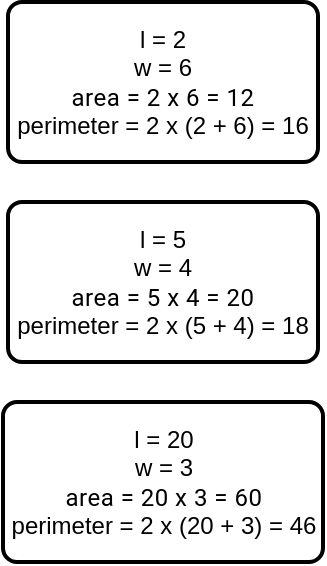 <mxfile>
    <diagram id="UuccALhgjnGAsJ7f7QIJ" name="Page-1">
        <mxGraphModel dx="2553" dy="1110" grid="1" gridSize="10" guides="1" tooltips="1" connect="1" arrows="1" fold="1" page="1" pageScale="1" pageWidth="850" pageHeight="1100" math="0" shadow="0">
            <root>
                <mxCell id="0"/>
                <mxCell id="1" parent="0"/>
                <mxCell id="2" value="&lt;font color=&quot;#000000&quot;&gt;&lt;font style=&quot;font-size: 12px&quot;&gt;l = 2&lt;br&gt;w = 6&lt;br&gt;&lt;/font&gt;&lt;/font&gt;&lt;font style=&quot;font-size: 12px&quot;&gt;&lt;font color=&quot;#000000&quot;&gt;&lt;font face=&quot;roboto, helvetica, arial, sans-serif&quot;&gt;&lt;span style=&quot;letter-spacing: 0.24px&quot;&gt;area = 2 x 6 = 12&lt;br&gt;&lt;/span&gt;&lt;/font&gt;perimeter = 2 x (2 + 6) = 16&lt;/font&gt;&lt;br&gt;&lt;/font&gt;" style="rounded=1;whiteSpace=wrap;html=1;absoluteArcSize=1;arcSize=14;strokeWidth=2;" parent="1" vertex="1">
                    <mxGeometry x="320" y="90" width="155" height="80" as="geometry"/>
                </mxCell>
                <mxCell id="5" value="&lt;font color=&quot;#000000&quot;&gt;&lt;font style=&quot;font-size: 12px&quot;&gt;l = 5&lt;br&gt;w = 4&lt;br&gt;&lt;/font&gt;&lt;/font&gt;&lt;font style=&quot;font-size: 12px&quot;&gt;&lt;font color=&quot;#000000&quot;&gt;&lt;font face=&quot;roboto, helvetica, arial, sans-serif&quot;&gt;&lt;span style=&quot;letter-spacing: 0.24px&quot;&gt;area = 5 x 4 = 20&lt;br&gt;&lt;/span&gt;&lt;/font&gt;perimeter = 2 x (5 + 4) = 18&lt;/font&gt;&lt;br&gt;&lt;/font&gt;" style="rounded=1;whiteSpace=wrap;html=1;absoluteArcSize=1;arcSize=14;strokeWidth=2;" vertex="1" parent="1">
                    <mxGeometry x="320" y="190" width="155" height="80" as="geometry"/>
                </mxCell>
                <mxCell id="6" value="&lt;font color=&quot;#000000&quot;&gt;&lt;font style=&quot;font-size: 12px&quot;&gt;l = 20&lt;br&gt;w = 3&lt;br&gt;&lt;/font&gt;&lt;/font&gt;&lt;font style=&quot;font-size: 12px&quot;&gt;&lt;font color=&quot;#000000&quot;&gt;&lt;font face=&quot;roboto, helvetica, arial, sans-serif&quot;&gt;&lt;span style=&quot;letter-spacing: 0.24px&quot;&gt;area = 20 x 3 = 60&lt;br&gt;&lt;/span&gt;&lt;/font&gt;perimeter = 2 x (20 + 3) = 46&lt;/font&gt;&lt;br&gt;&lt;/font&gt;" style="rounded=1;whiteSpace=wrap;html=1;absoluteArcSize=1;arcSize=14;strokeWidth=2;" vertex="1" parent="1">
                    <mxGeometry x="317.5" y="290" width="160" height="80" as="geometry"/>
                </mxCell>
            </root>
        </mxGraphModel>
    </diagram>
</mxfile>